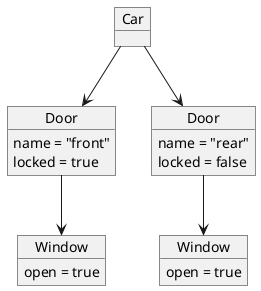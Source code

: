 @startuml

object "Car" as car

object "Door" as door_front {
    name = "front"
    locked = true
}

object "Door" as door_rear {
    name = "rear"
    locked = false
}

object "Window" as window_front {
    open = true
}

object "Window" as window_rear {
    open = true
}

car --> door_front
car --> door_rear
door_front --> window_front
door_rear --> window_rear

@enduml